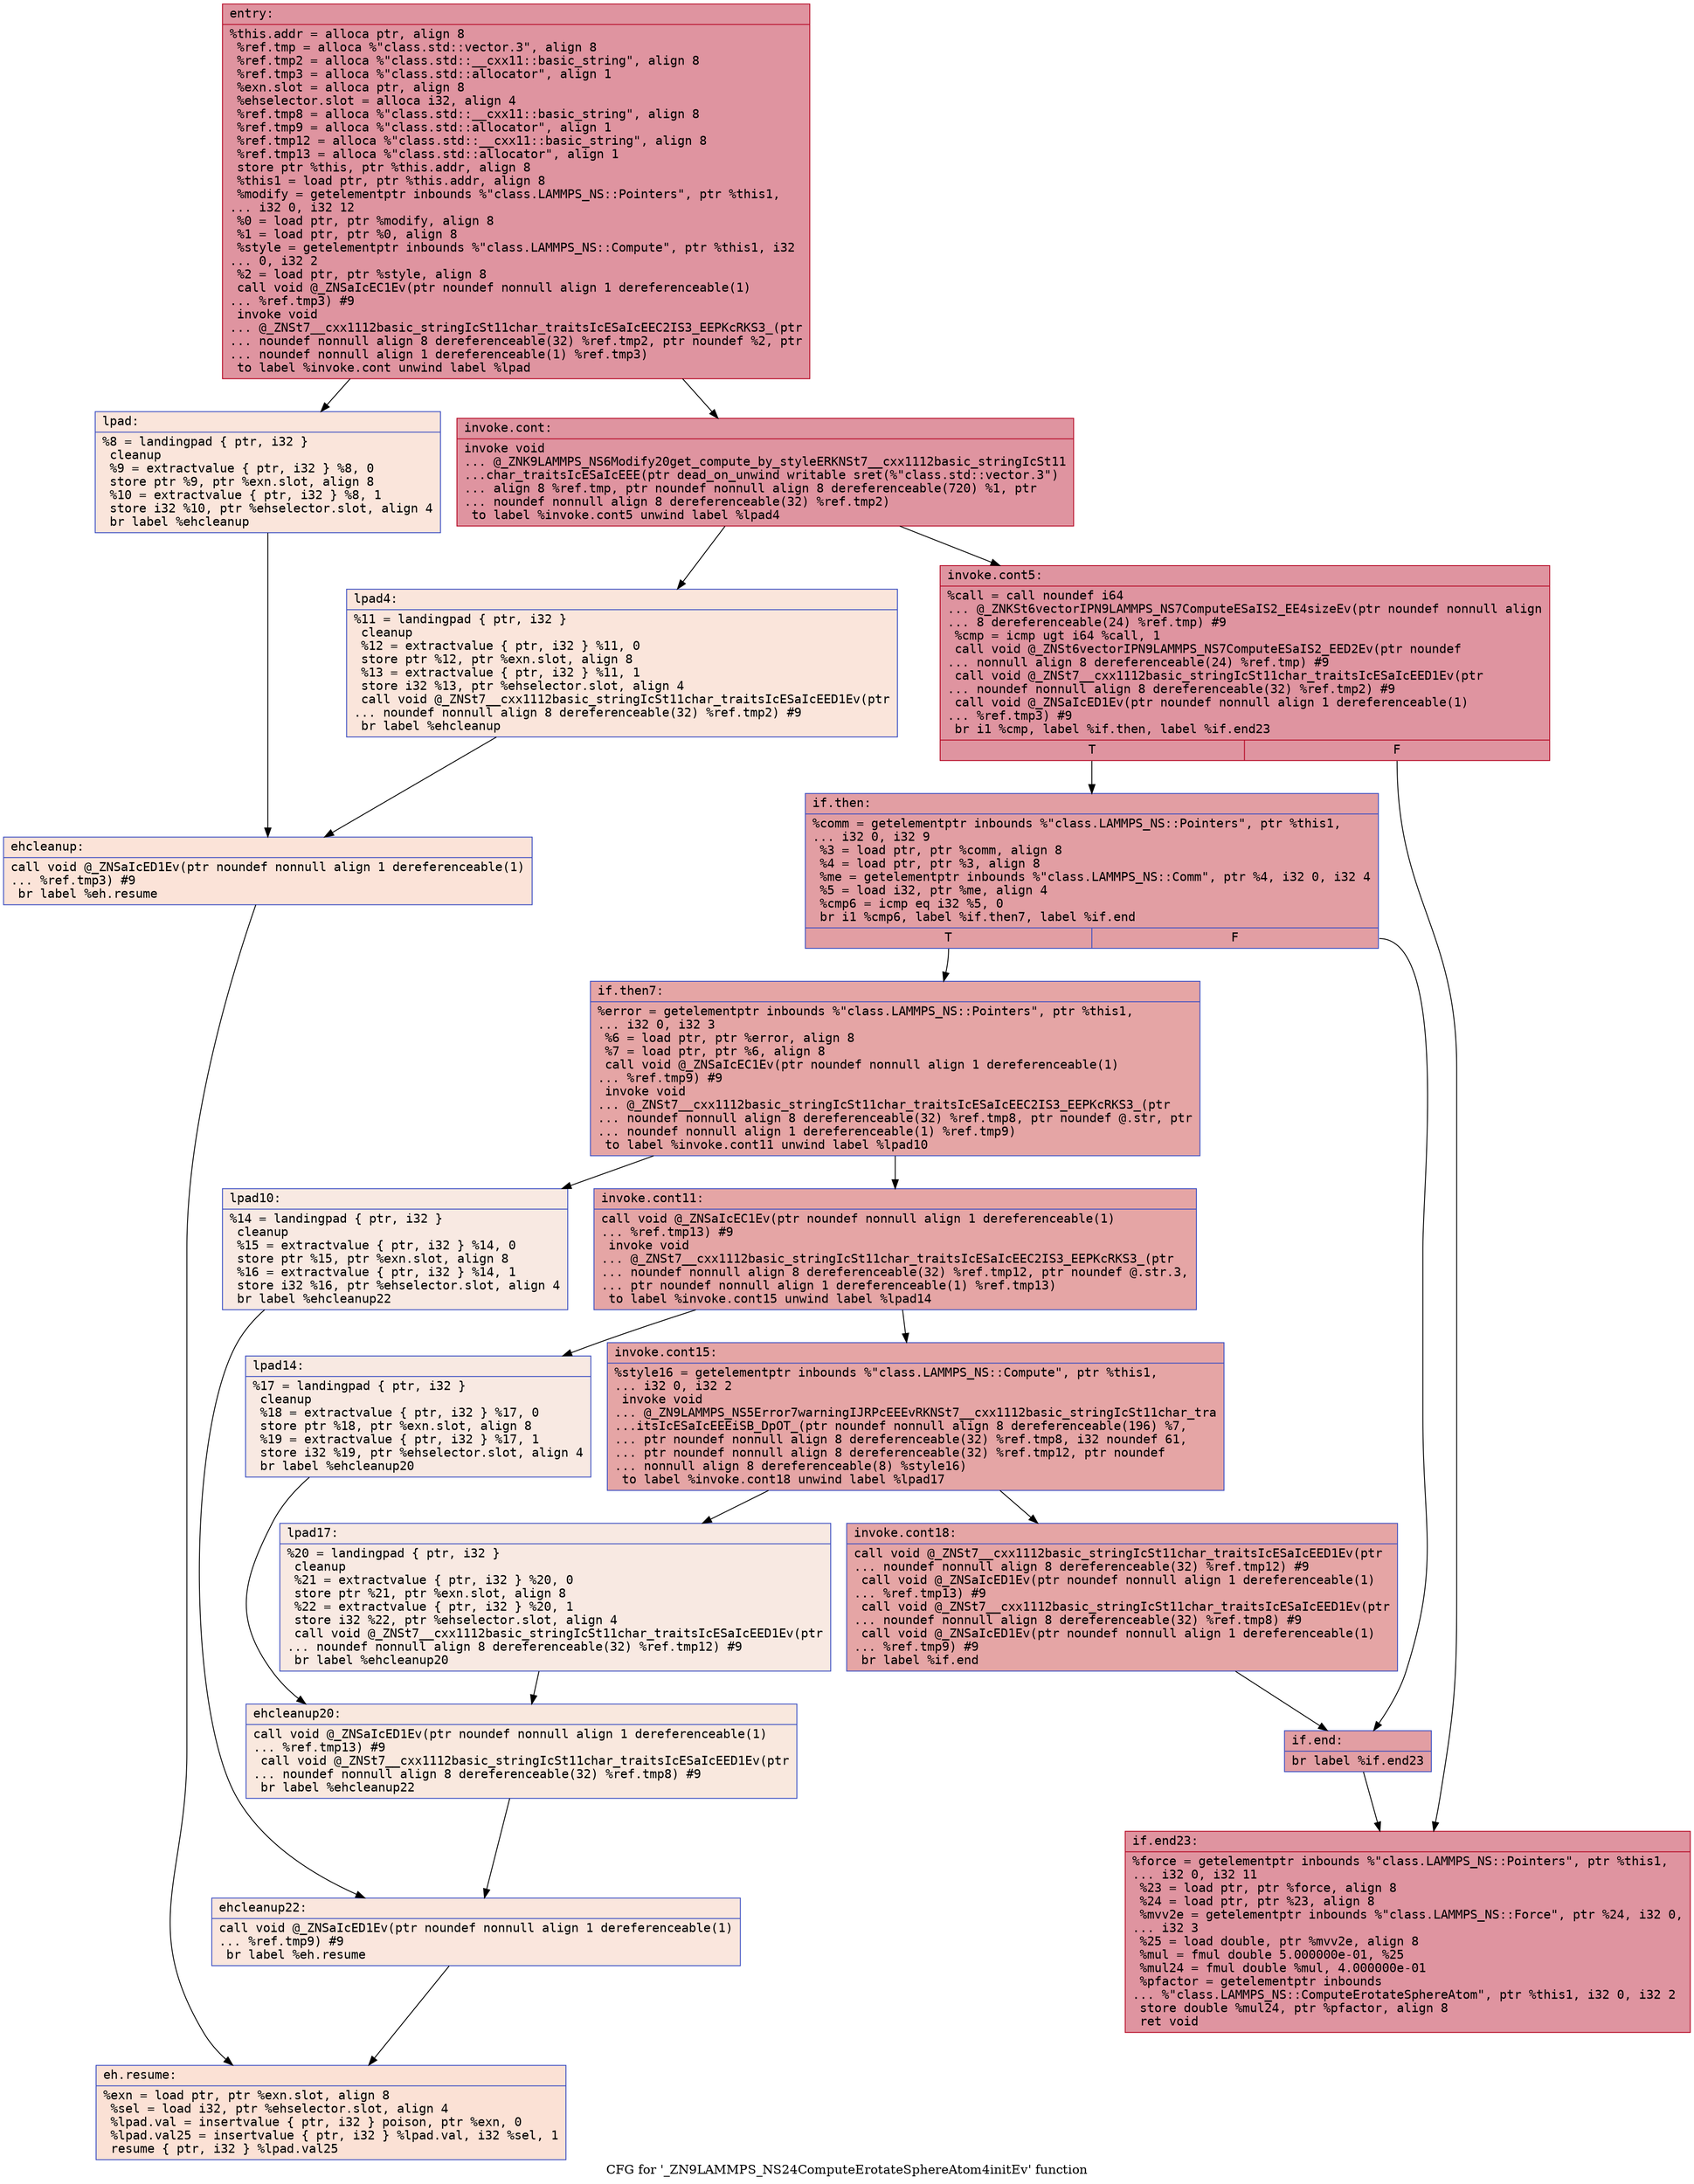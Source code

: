 digraph "CFG for '_ZN9LAMMPS_NS24ComputeErotateSphereAtom4initEv' function" {
	label="CFG for '_ZN9LAMMPS_NS24ComputeErotateSphereAtom4initEv' function";

	Node0x55b49ea9fb00 [shape=record,color="#b70d28ff", style=filled, fillcolor="#b70d2870" fontname="Courier",label="{entry:\l|  %this.addr = alloca ptr, align 8\l  %ref.tmp = alloca %\"class.std::vector.3\", align 8\l  %ref.tmp2 = alloca %\"class.std::__cxx11::basic_string\", align 8\l  %ref.tmp3 = alloca %\"class.std::allocator\", align 1\l  %exn.slot = alloca ptr, align 8\l  %ehselector.slot = alloca i32, align 4\l  %ref.tmp8 = alloca %\"class.std::__cxx11::basic_string\", align 8\l  %ref.tmp9 = alloca %\"class.std::allocator\", align 1\l  %ref.tmp12 = alloca %\"class.std::__cxx11::basic_string\", align 8\l  %ref.tmp13 = alloca %\"class.std::allocator\", align 1\l  store ptr %this, ptr %this.addr, align 8\l  %this1 = load ptr, ptr %this.addr, align 8\l  %modify = getelementptr inbounds %\"class.LAMMPS_NS::Pointers\", ptr %this1,\l... i32 0, i32 12\l  %0 = load ptr, ptr %modify, align 8\l  %1 = load ptr, ptr %0, align 8\l  %style = getelementptr inbounds %\"class.LAMMPS_NS::Compute\", ptr %this1, i32\l... 0, i32 2\l  %2 = load ptr, ptr %style, align 8\l  call void @_ZNSaIcEC1Ev(ptr noundef nonnull align 1 dereferenceable(1)\l... %ref.tmp3) #9\l  invoke void\l... @_ZNSt7__cxx1112basic_stringIcSt11char_traitsIcESaIcEEC2IS3_EEPKcRKS3_(ptr\l... noundef nonnull align 8 dereferenceable(32) %ref.tmp2, ptr noundef %2, ptr\l... noundef nonnull align 1 dereferenceable(1) %ref.tmp3)\l          to label %invoke.cont unwind label %lpad\l}"];
	Node0x55b49ea9fb00 -> Node0x55b49eaa08d0[tooltip="entry -> invoke.cont\nProbability 100.00%" ];
	Node0x55b49ea9fb00 -> Node0x55b49eaa0950[tooltip="entry -> lpad\nProbability 0.00%" ];
	Node0x55b49eaa08d0 [shape=record,color="#b70d28ff", style=filled, fillcolor="#b70d2870" fontname="Courier",label="{invoke.cont:\l|  invoke void\l... @_ZNK9LAMMPS_NS6Modify20get_compute_by_styleERKNSt7__cxx1112basic_stringIcSt11\l...char_traitsIcESaIcEEE(ptr dead_on_unwind writable sret(%\"class.std::vector.3\")\l... align 8 %ref.tmp, ptr noundef nonnull align 8 dereferenceable(720) %1, ptr\l... noundef nonnull align 8 dereferenceable(32) %ref.tmp2)\l          to label %invoke.cont5 unwind label %lpad4\l}"];
	Node0x55b49eaa08d0 -> Node0x55b49eaa0880[tooltip="invoke.cont -> invoke.cont5\nProbability 100.00%" ];
	Node0x55b49eaa08d0 -> Node0x55b49eaa0bf0[tooltip="invoke.cont -> lpad4\nProbability 0.00%" ];
	Node0x55b49eaa0880 [shape=record,color="#b70d28ff", style=filled, fillcolor="#b70d2870" fontname="Courier",label="{invoke.cont5:\l|  %call = call noundef i64\l... @_ZNKSt6vectorIPN9LAMMPS_NS7ComputeESaIS2_EE4sizeEv(ptr noundef nonnull align\l... 8 dereferenceable(24) %ref.tmp) #9\l  %cmp = icmp ugt i64 %call, 1\l  call void @_ZNSt6vectorIPN9LAMMPS_NS7ComputeESaIS2_EED2Ev(ptr noundef\l... nonnull align 8 dereferenceable(24) %ref.tmp) #9\l  call void @_ZNSt7__cxx1112basic_stringIcSt11char_traitsIcESaIcEED1Ev(ptr\l... noundef nonnull align 8 dereferenceable(32) %ref.tmp2) #9\l  call void @_ZNSaIcED1Ev(ptr noundef nonnull align 1 dereferenceable(1)\l... %ref.tmp3) #9\l  br i1 %cmp, label %if.then, label %if.end23\l|{<s0>T|<s1>F}}"];
	Node0x55b49eaa0880:s0 -> Node0x55b49eaa1660[tooltip="invoke.cont5 -> if.then\nProbability 50.00%" ];
	Node0x55b49eaa0880:s1 -> Node0x55b49eaa1710[tooltip="invoke.cont5 -> if.end23\nProbability 50.00%" ];
	Node0x55b49eaa1660 [shape=record,color="#3d50c3ff", style=filled, fillcolor="#be242e70" fontname="Courier",label="{if.then:\l|  %comm = getelementptr inbounds %\"class.LAMMPS_NS::Pointers\", ptr %this1,\l... i32 0, i32 9\l  %3 = load ptr, ptr %comm, align 8\l  %4 = load ptr, ptr %3, align 8\l  %me = getelementptr inbounds %\"class.LAMMPS_NS::Comm\", ptr %4, i32 0, i32 4\l  %5 = load i32, ptr %me, align 4\l  %cmp6 = icmp eq i32 %5, 0\l  br i1 %cmp6, label %if.then7, label %if.end\l|{<s0>T|<s1>F}}"];
	Node0x55b49eaa1660:s0 -> Node0x55b49eaa0370[tooltip="if.then -> if.then7\nProbability 37.50%" ];
	Node0x55b49eaa1660:s1 -> Node0x55b49eaa1f10[tooltip="if.then -> if.end\nProbability 62.50%" ];
	Node0x55b49eaa0370 [shape=record,color="#3d50c3ff", style=filled, fillcolor="#c5333470" fontname="Courier",label="{if.then7:\l|  %error = getelementptr inbounds %\"class.LAMMPS_NS::Pointers\", ptr %this1,\l... i32 0, i32 3\l  %6 = load ptr, ptr %error, align 8\l  %7 = load ptr, ptr %6, align 8\l  call void @_ZNSaIcEC1Ev(ptr noundef nonnull align 1 dereferenceable(1)\l... %ref.tmp9) #9\l  invoke void\l... @_ZNSt7__cxx1112basic_stringIcSt11char_traitsIcESaIcEEC2IS3_EEPKcRKS3_(ptr\l... noundef nonnull align 8 dereferenceable(32) %ref.tmp8, ptr noundef @.str, ptr\l... noundef nonnull align 1 dereferenceable(1) %ref.tmp9)\l          to label %invoke.cont11 unwind label %lpad10\l}"];
	Node0x55b49eaa0370 -> Node0x55b49eaa23d0[tooltip="if.then7 -> invoke.cont11\nProbability 100.00%" ];
	Node0x55b49eaa0370 -> Node0x55b49eaa2450[tooltip="if.then7 -> lpad10\nProbability 0.00%" ];
	Node0x55b49eaa23d0 [shape=record,color="#3d50c3ff", style=filled, fillcolor="#c5333470" fontname="Courier",label="{invoke.cont11:\l|  call void @_ZNSaIcEC1Ev(ptr noundef nonnull align 1 dereferenceable(1)\l... %ref.tmp13) #9\l  invoke void\l... @_ZNSt7__cxx1112basic_stringIcSt11char_traitsIcESaIcEEC2IS3_EEPKcRKS3_(ptr\l... noundef nonnull align 8 dereferenceable(32) %ref.tmp12, ptr noundef @.str.3,\l... ptr noundef nonnull align 1 dereferenceable(1) %ref.tmp13)\l          to label %invoke.cont15 unwind label %lpad14\l}"];
	Node0x55b49eaa23d0 -> Node0x55b49eaa27d0[tooltip="invoke.cont11 -> invoke.cont15\nProbability 100.00%" ];
	Node0x55b49eaa23d0 -> Node0x55b49eaa2820[tooltip="invoke.cont11 -> lpad14\nProbability 0.00%" ];
	Node0x55b49eaa27d0 [shape=record,color="#3d50c3ff", style=filled, fillcolor="#c5333470" fontname="Courier",label="{invoke.cont15:\l|  %style16 = getelementptr inbounds %\"class.LAMMPS_NS::Compute\", ptr %this1,\l... i32 0, i32 2\l  invoke void\l... @_ZN9LAMMPS_NS5Error7warningIJRPcEEEvRKNSt7__cxx1112basic_stringIcSt11char_tra\l...itsIcESaIcEEEiSB_DpOT_(ptr noundef nonnull align 8 dereferenceable(196) %7,\l... ptr noundef nonnull align 8 dereferenceable(32) %ref.tmp8, i32 noundef 61,\l... ptr noundef nonnull align 8 dereferenceable(32) %ref.tmp12, ptr noundef\l... nonnull align 8 dereferenceable(8) %style16)\l          to label %invoke.cont18 unwind label %lpad17\l}"];
	Node0x55b49eaa27d0 -> Node0x55b49eaa2780[tooltip="invoke.cont15 -> invoke.cont18\nProbability 100.00%" ];
	Node0x55b49eaa27d0 -> Node0x55b49eaa2ba0[tooltip="invoke.cont15 -> lpad17\nProbability 0.00%" ];
	Node0x55b49eaa2780 [shape=record,color="#3d50c3ff", style=filled, fillcolor="#c5333470" fontname="Courier",label="{invoke.cont18:\l|  call void @_ZNSt7__cxx1112basic_stringIcSt11char_traitsIcESaIcEED1Ev(ptr\l... noundef nonnull align 8 dereferenceable(32) %ref.tmp12) #9\l  call void @_ZNSaIcED1Ev(ptr noundef nonnull align 1 dereferenceable(1)\l... %ref.tmp13) #9\l  call void @_ZNSt7__cxx1112basic_stringIcSt11char_traitsIcESaIcEED1Ev(ptr\l... noundef nonnull align 8 dereferenceable(32) %ref.tmp8) #9\l  call void @_ZNSaIcED1Ev(ptr noundef nonnull align 1 dereferenceable(1)\l... %ref.tmp9) #9\l  br label %if.end\l}"];
	Node0x55b49eaa2780 -> Node0x55b49eaa1f10[tooltip="invoke.cont18 -> if.end\nProbability 100.00%" ];
	Node0x55b49eaa0950 [shape=record,color="#3d50c3ff", style=filled, fillcolor="#f4c5ad70" fontname="Courier",label="{lpad:\l|  %8 = landingpad \{ ptr, i32 \}\l          cleanup\l  %9 = extractvalue \{ ptr, i32 \} %8, 0\l  store ptr %9, ptr %exn.slot, align 8\l  %10 = extractvalue \{ ptr, i32 \} %8, 1\l  store i32 %10, ptr %ehselector.slot, align 4\l  br label %ehcleanup\l}"];
	Node0x55b49eaa0950 -> Node0x55b49eaa34e0[tooltip="lpad -> ehcleanup\nProbability 100.00%" ];
	Node0x55b49eaa0bf0 [shape=record,color="#3d50c3ff", style=filled, fillcolor="#f4c5ad70" fontname="Courier",label="{lpad4:\l|  %11 = landingpad \{ ptr, i32 \}\l          cleanup\l  %12 = extractvalue \{ ptr, i32 \} %11, 0\l  store ptr %12, ptr %exn.slot, align 8\l  %13 = extractvalue \{ ptr, i32 \} %11, 1\l  store i32 %13, ptr %ehselector.slot, align 4\l  call void @_ZNSt7__cxx1112basic_stringIcSt11char_traitsIcESaIcEED1Ev(ptr\l... noundef nonnull align 8 dereferenceable(32) %ref.tmp2) #9\l  br label %ehcleanup\l}"];
	Node0x55b49eaa0bf0 -> Node0x55b49eaa34e0[tooltip="lpad4 -> ehcleanup\nProbability 100.00%" ];
	Node0x55b49eaa34e0 [shape=record,color="#3d50c3ff", style=filled, fillcolor="#f6bfa670" fontname="Courier",label="{ehcleanup:\l|  call void @_ZNSaIcED1Ev(ptr noundef nonnull align 1 dereferenceable(1)\l... %ref.tmp3) #9\l  br label %eh.resume\l}"];
	Node0x55b49eaa34e0 -> Node0x55b49eaa3b00[tooltip="ehcleanup -> eh.resume\nProbability 100.00%" ];
	Node0x55b49eaa2450 [shape=record,color="#3d50c3ff", style=filled, fillcolor="#efcebd70" fontname="Courier",label="{lpad10:\l|  %14 = landingpad \{ ptr, i32 \}\l          cleanup\l  %15 = extractvalue \{ ptr, i32 \} %14, 0\l  store ptr %15, ptr %exn.slot, align 8\l  %16 = extractvalue \{ ptr, i32 \} %14, 1\l  store i32 %16, ptr %ehselector.slot, align 4\l  br label %ehcleanup22\l}"];
	Node0x55b49eaa2450 -> Node0x55b49eaa3e50[tooltip="lpad10 -> ehcleanup22\nProbability 100.00%" ];
	Node0x55b49eaa2820 [shape=record,color="#3d50c3ff", style=filled, fillcolor="#efcebd70" fontname="Courier",label="{lpad14:\l|  %17 = landingpad \{ ptr, i32 \}\l          cleanup\l  %18 = extractvalue \{ ptr, i32 \} %17, 0\l  store ptr %18, ptr %exn.slot, align 8\l  %19 = extractvalue \{ ptr, i32 \} %17, 1\l  store i32 %19, ptr %ehselector.slot, align 4\l  br label %ehcleanup20\l}"];
	Node0x55b49eaa2820 -> Node0x55b49eaa4220[tooltip="lpad14 -> ehcleanup20\nProbability 100.00%" ];
	Node0x55b49eaa2ba0 [shape=record,color="#3d50c3ff", style=filled, fillcolor="#efcebd70" fontname="Courier",label="{lpad17:\l|  %20 = landingpad \{ ptr, i32 \}\l          cleanup\l  %21 = extractvalue \{ ptr, i32 \} %20, 0\l  store ptr %21, ptr %exn.slot, align 8\l  %22 = extractvalue \{ ptr, i32 \} %20, 1\l  store i32 %22, ptr %ehselector.slot, align 4\l  call void @_ZNSt7__cxx1112basic_stringIcSt11char_traitsIcESaIcEED1Ev(ptr\l... noundef nonnull align 8 dereferenceable(32) %ref.tmp12) #9\l  br label %ehcleanup20\l}"];
	Node0x55b49eaa2ba0 -> Node0x55b49eaa4220[tooltip="lpad17 -> ehcleanup20\nProbability 100.00%" ];
	Node0x55b49eaa4220 [shape=record,color="#3d50c3ff", style=filled, fillcolor="#f2cab570" fontname="Courier",label="{ehcleanup20:\l|  call void @_ZNSaIcED1Ev(ptr noundef nonnull align 1 dereferenceable(1)\l... %ref.tmp13) #9\l  call void @_ZNSt7__cxx1112basic_stringIcSt11char_traitsIcESaIcEED1Ev(ptr\l... noundef nonnull align 8 dereferenceable(32) %ref.tmp8) #9\l  br label %ehcleanup22\l}"];
	Node0x55b49eaa4220 -> Node0x55b49eaa3e50[tooltip="ehcleanup20 -> ehcleanup22\nProbability 100.00%" ];
	Node0x55b49eaa3e50 [shape=record,color="#3d50c3ff", style=filled, fillcolor="#f3c7b170" fontname="Courier",label="{ehcleanup22:\l|  call void @_ZNSaIcED1Ev(ptr noundef nonnull align 1 dereferenceable(1)\l... %ref.tmp9) #9\l  br label %eh.resume\l}"];
	Node0x55b49eaa3e50 -> Node0x55b49eaa3b00[tooltip="ehcleanup22 -> eh.resume\nProbability 100.00%" ];
	Node0x55b49eaa1f10 [shape=record,color="#3d50c3ff", style=filled, fillcolor="#be242e70" fontname="Courier",label="{if.end:\l|  br label %if.end23\l}"];
	Node0x55b49eaa1f10 -> Node0x55b49eaa1710[tooltip="if.end -> if.end23\nProbability 100.00%" ];
	Node0x55b49eaa1710 [shape=record,color="#b70d28ff", style=filled, fillcolor="#b70d2870" fontname="Courier",label="{if.end23:\l|  %force = getelementptr inbounds %\"class.LAMMPS_NS::Pointers\", ptr %this1,\l... i32 0, i32 11\l  %23 = load ptr, ptr %force, align 8\l  %24 = load ptr, ptr %23, align 8\l  %mvv2e = getelementptr inbounds %\"class.LAMMPS_NS::Force\", ptr %24, i32 0,\l... i32 3\l  %25 = load double, ptr %mvv2e, align 8\l  %mul = fmul double 5.000000e-01, %25\l  %mul24 = fmul double %mul, 4.000000e-01\l  %pfactor = getelementptr inbounds\l... %\"class.LAMMPS_NS::ComputeErotateSphereAtom\", ptr %this1, i32 0, i32 2\l  store double %mul24, ptr %pfactor, align 8\l  ret void\l}"];
	Node0x55b49eaa3b00 [shape=record,color="#3d50c3ff", style=filled, fillcolor="#f7bca170" fontname="Courier",label="{eh.resume:\l|  %exn = load ptr, ptr %exn.slot, align 8\l  %sel = load i32, ptr %ehselector.slot, align 4\l  %lpad.val = insertvalue \{ ptr, i32 \} poison, ptr %exn, 0\l  %lpad.val25 = insertvalue \{ ptr, i32 \} %lpad.val, i32 %sel, 1\l  resume \{ ptr, i32 \} %lpad.val25\l}"];
}
